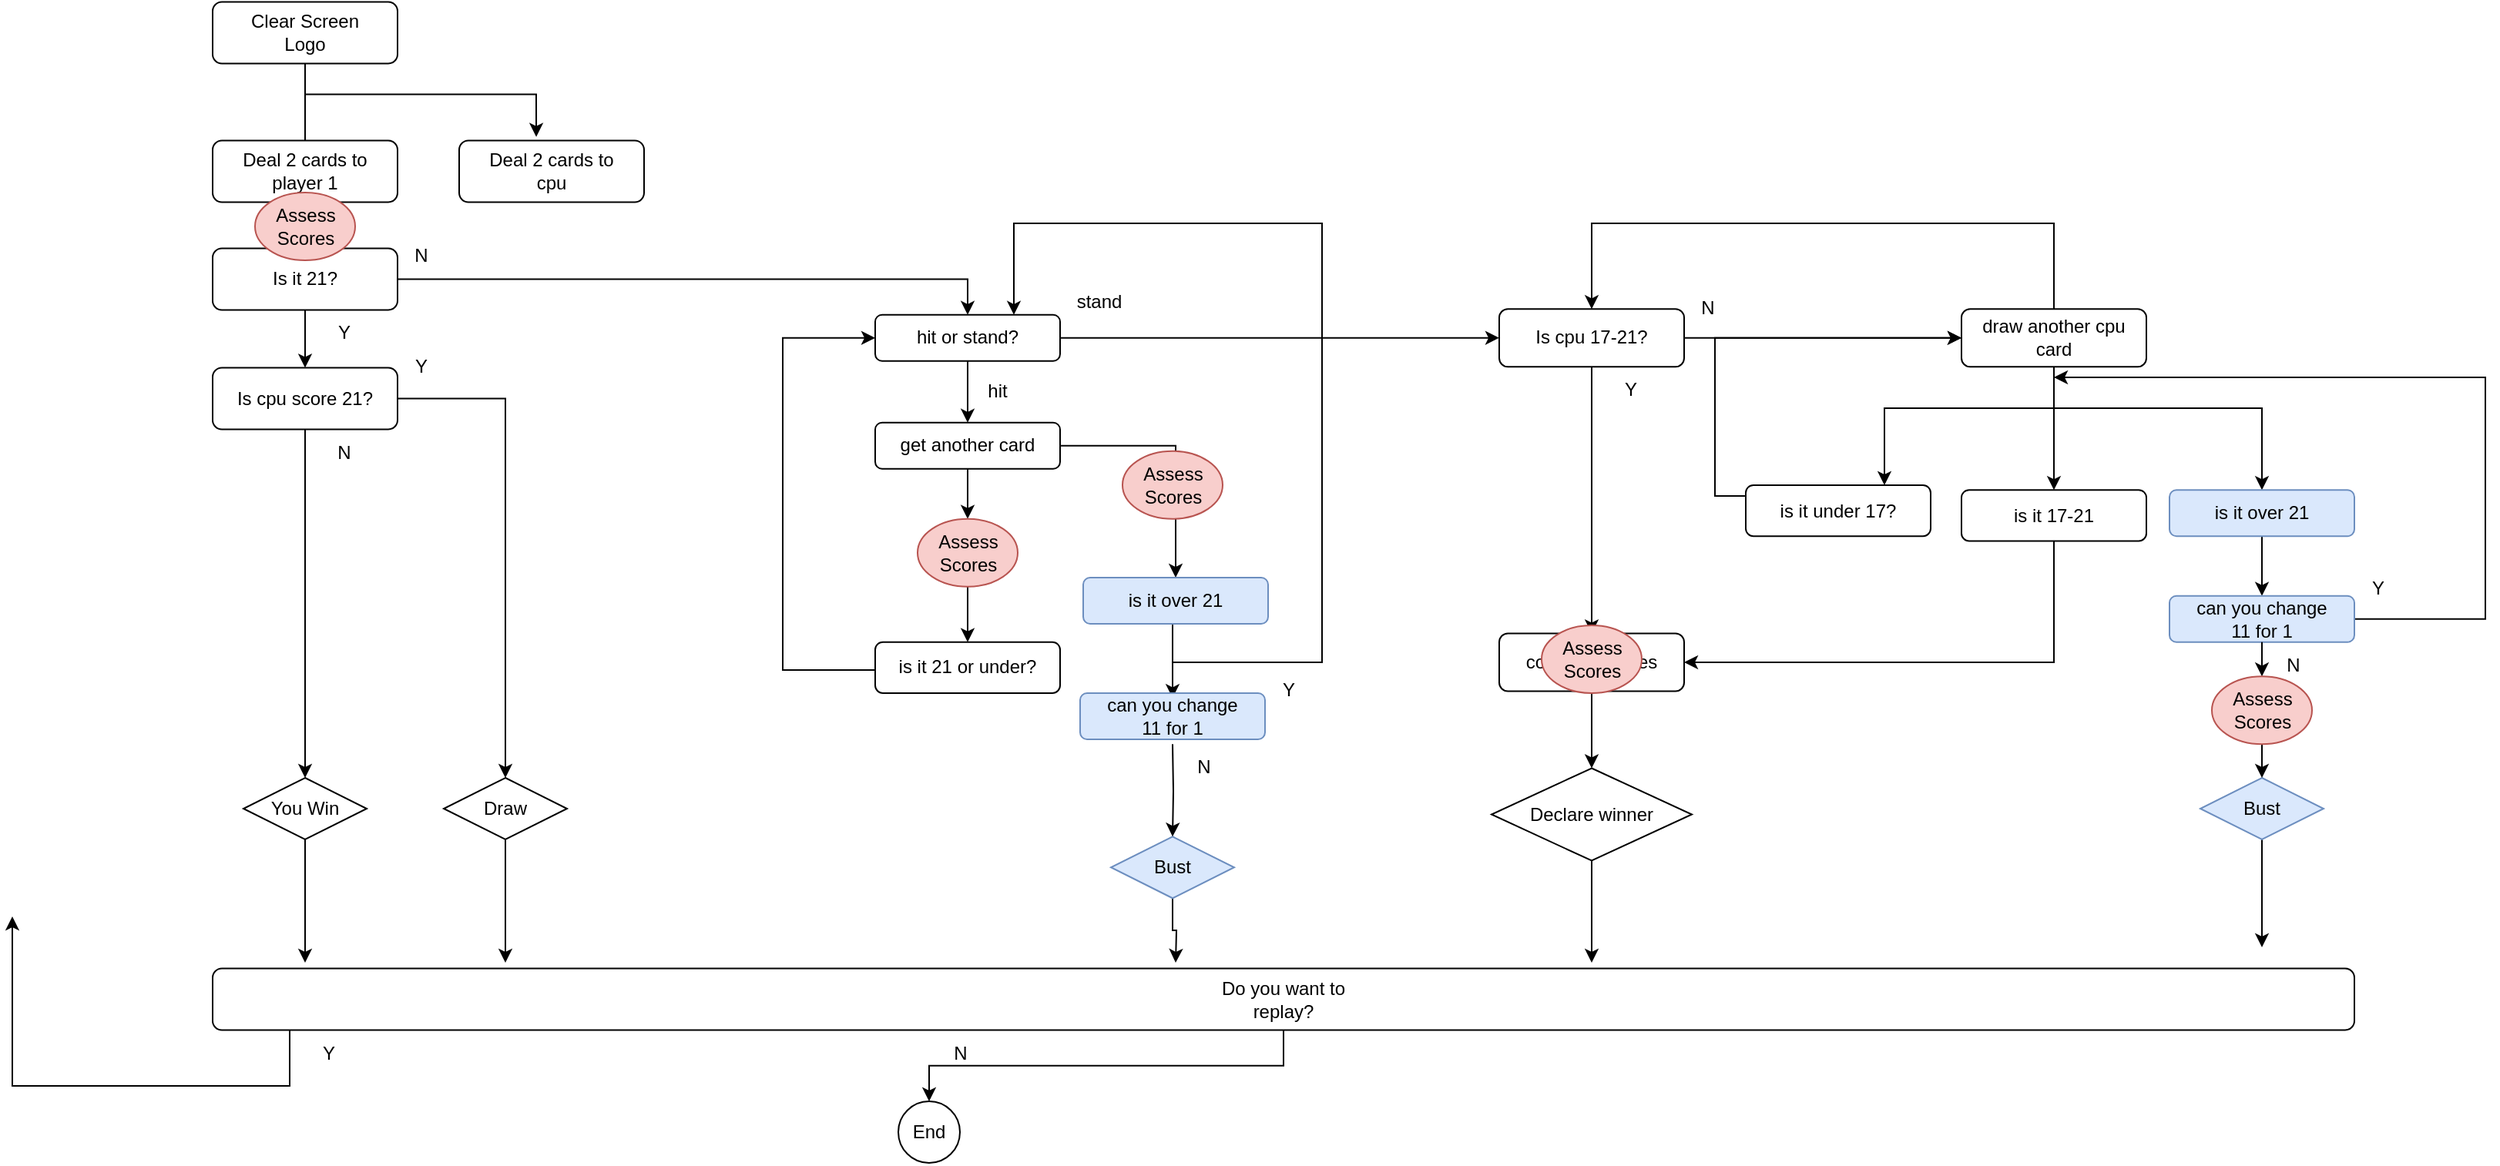 <mxfile version="21.1.1" type="device">
  <diagram id="C5RBs43oDa-KdzZeNtuy" name="Page-1">
    <mxGraphModel dx="1209" dy="788" grid="1" gridSize="10" guides="1" tooltips="1" connect="1" arrows="1" fold="1" page="1" pageScale="1" pageWidth="827" pageHeight="1169" math="0" shadow="0">
      <root>
        <mxCell id="WIyWlLk6GJQsqaUBKTNV-0" />
        <mxCell id="WIyWlLk6GJQsqaUBKTNV-1" parent="WIyWlLk6GJQsqaUBKTNV-0" />
        <mxCell id="Ebo7lZOwBb_7yHwu-Tak-17" style="edgeStyle=orthogonalEdgeStyle;rounded=0;orthogonalLoop=1;jettySize=auto;html=1;entryX=0.5;entryY=0;entryDx=0;entryDy=0;" edge="1" parent="WIyWlLk6GJQsqaUBKTNV-1" source="WIyWlLk6GJQsqaUBKTNV-3" target="Ebo7lZOwBb_7yHwu-Tak-4">
          <mxGeometry relative="1" as="geometry">
            <mxPoint x="200" y="136.25" as="targetPoint" />
            <Array as="points">
              <mxPoint x="200" y="176.25" />
              <mxPoint x="200" y="176.25" />
            </Array>
          </mxGeometry>
        </mxCell>
        <mxCell id="Ebo7lZOwBb_7yHwu-Tak-30" style="edgeStyle=orthogonalEdgeStyle;rounded=0;orthogonalLoop=1;jettySize=auto;html=1;entryX=0.417;entryY=-0.06;entryDx=0;entryDy=0;entryPerimeter=0;" edge="1" parent="WIyWlLk6GJQsqaUBKTNV-1" source="WIyWlLk6GJQsqaUBKTNV-3" target="Ebo7lZOwBb_7yHwu-Tak-8">
          <mxGeometry relative="1" as="geometry">
            <mxPoint x="250" y="206.25" as="targetPoint" />
            <Array as="points">
              <mxPoint x="200" y="126.25" />
              <mxPoint x="350" y="126.25" />
            </Array>
          </mxGeometry>
        </mxCell>
        <mxCell id="WIyWlLk6GJQsqaUBKTNV-3" value="Clear Screen&lt;br&gt;Logo" style="rounded=1;whiteSpace=wrap;html=1;fontSize=12;glass=0;strokeWidth=1;shadow=0;" parent="WIyWlLk6GJQsqaUBKTNV-1" vertex="1">
          <mxGeometry x="140" y="66.25" width="120" height="40" as="geometry" />
        </mxCell>
        <mxCell id="Ebo7lZOwBb_7yHwu-Tak-20" style="edgeStyle=orthogonalEdgeStyle;rounded=0;orthogonalLoop=1;jettySize=auto;html=1;entryX=0.5;entryY=0;entryDx=0;entryDy=0;" edge="1" parent="WIyWlLk6GJQsqaUBKTNV-1" source="Ebo7lZOwBb_7yHwu-Tak-4" target="Ebo7lZOwBb_7yHwu-Tak-7">
          <mxGeometry relative="1" as="geometry" />
        </mxCell>
        <mxCell id="Ebo7lZOwBb_7yHwu-Tak-4" value="Deal 2 cards to&lt;br&gt;player 1" style="rounded=1;whiteSpace=wrap;html=1;fontSize=12;glass=0;strokeWidth=1;shadow=0;" vertex="1" parent="WIyWlLk6GJQsqaUBKTNV-1">
          <mxGeometry x="140" y="156.25" width="120" height="40" as="geometry" />
        </mxCell>
        <mxCell id="Ebo7lZOwBb_7yHwu-Tak-33" style="edgeStyle=orthogonalEdgeStyle;rounded=0;orthogonalLoop=1;jettySize=auto;html=1;entryX=0.5;entryY=0;entryDx=0;entryDy=0;" edge="1" parent="WIyWlLk6GJQsqaUBKTNV-1" source="Ebo7lZOwBb_7yHwu-Tak-7" target="Ebo7lZOwBb_7yHwu-Tak-34">
          <mxGeometry relative="1" as="geometry">
            <mxPoint x="320" y="280" as="targetPoint" />
          </mxGeometry>
        </mxCell>
        <mxCell id="Ebo7lZOwBb_7yHwu-Tak-65" style="edgeStyle=orthogonalEdgeStyle;rounded=0;orthogonalLoop=1;jettySize=auto;html=1;entryX=0.5;entryY=0;entryDx=0;entryDy=0;" edge="1" parent="WIyWlLk6GJQsqaUBKTNV-1" source="Ebo7lZOwBb_7yHwu-Tak-7" target="Ebo7lZOwBb_7yHwu-Tak-62">
          <mxGeometry relative="1" as="geometry" />
        </mxCell>
        <mxCell id="Ebo7lZOwBb_7yHwu-Tak-7" value="Is it 21?" style="rounded=1;whiteSpace=wrap;html=1;fontSize=12;glass=0;strokeWidth=1;shadow=0;" vertex="1" parent="WIyWlLk6GJQsqaUBKTNV-1">
          <mxGeometry x="140" y="226.25" width="120" height="40" as="geometry" />
        </mxCell>
        <mxCell id="Ebo7lZOwBb_7yHwu-Tak-8" value="Deal 2 cards to&lt;br&gt;cpu" style="rounded=1;whiteSpace=wrap;html=1;fontSize=12;glass=0;strokeWidth=1;shadow=0;" vertex="1" parent="WIyWlLk6GJQsqaUBKTNV-1">
          <mxGeometry x="300" y="156.25" width="120" height="40" as="geometry" />
        </mxCell>
        <mxCell id="Ebo7lZOwBb_7yHwu-Tak-9" value="N" style="text;html=1;align=center;verticalAlign=middle;resizable=0;points=[];autosize=1;strokeColor=none;fillColor=none;" vertex="1" parent="WIyWlLk6GJQsqaUBKTNV-1">
          <mxGeometry x="610" y="733.75" width="30" height="30" as="geometry" />
        </mxCell>
        <mxCell id="Ebo7lZOwBb_7yHwu-Tak-128" style="edgeStyle=orthogonalEdgeStyle;rounded=0;orthogonalLoop=1;jettySize=auto;html=1;" edge="1" parent="WIyWlLk6GJQsqaUBKTNV-1" source="Ebo7lZOwBb_7yHwu-Tak-21">
          <mxGeometry relative="1" as="geometry">
            <mxPoint x="200" y="690" as="targetPoint" />
          </mxGeometry>
        </mxCell>
        <mxCell id="Ebo7lZOwBb_7yHwu-Tak-21" value="You Win" style="rhombus;whiteSpace=wrap;html=1;" vertex="1" parent="WIyWlLk6GJQsqaUBKTNV-1">
          <mxGeometry x="160" y="570" width="80" height="40" as="geometry" />
        </mxCell>
        <mxCell id="Ebo7lZOwBb_7yHwu-Tak-27" style="edgeStyle=orthogonalEdgeStyle;rounded=0;orthogonalLoop=1;jettySize=auto;html=1;entryX=0.5;entryY=0;entryDx=0;entryDy=0;" edge="1" parent="WIyWlLk6GJQsqaUBKTNV-1" source="Ebo7lZOwBb_7yHwu-Tak-23" target="Ebo7lZOwBb_7yHwu-Tak-26">
          <mxGeometry relative="1" as="geometry" />
        </mxCell>
        <mxCell id="Ebo7lZOwBb_7yHwu-Tak-95" style="edgeStyle=orthogonalEdgeStyle;rounded=0;orthogonalLoop=1;jettySize=auto;html=1;" edge="1" parent="WIyWlLk6GJQsqaUBKTNV-1" source="Ebo7lZOwBb_7yHwu-Tak-23">
          <mxGeometry relative="1" as="geometry">
            <mxPoint x="10" y="660" as="targetPoint" />
            <Array as="points">
              <mxPoint x="190" y="770" />
              <mxPoint x="10" y="770" />
            </Array>
          </mxGeometry>
        </mxCell>
        <mxCell id="Ebo7lZOwBb_7yHwu-Tak-23" value="Do you want to&lt;br&gt;replay?" style="rounded=1;whiteSpace=wrap;html=1;fontSize=12;glass=0;strokeWidth=1;shadow=0;" vertex="1" parent="WIyWlLk6GJQsqaUBKTNV-1">
          <mxGeometry x="140" y="693.75" width="1390" height="40" as="geometry" />
        </mxCell>
        <mxCell id="Ebo7lZOwBb_7yHwu-Tak-25" value="Y" style="text;html=1;align=center;verticalAlign=middle;resizable=0;points=[];autosize=1;strokeColor=none;fillColor=none;" vertex="1" parent="WIyWlLk6GJQsqaUBKTNV-1">
          <mxGeometry x="200" y="733.75" width="30" height="30" as="geometry" />
        </mxCell>
        <mxCell id="Ebo7lZOwBb_7yHwu-Tak-26" value="End" style="ellipse;whiteSpace=wrap;html=1;aspect=fixed;" vertex="1" parent="WIyWlLk6GJQsqaUBKTNV-1">
          <mxGeometry x="585" y="780" width="40" height="40" as="geometry" />
        </mxCell>
        <mxCell id="Ebo7lZOwBb_7yHwu-Tak-31" value="Y" style="text;html=1;align=center;verticalAlign=middle;resizable=0;points=[];autosize=1;strokeColor=none;fillColor=none;" vertex="1" parent="WIyWlLk6GJQsqaUBKTNV-1">
          <mxGeometry x="210" y="266.25" width="30" height="30" as="geometry" />
        </mxCell>
        <mxCell id="Ebo7lZOwBb_7yHwu-Tak-32" value="N" style="text;html=1;align=center;verticalAlign=middle;resizable=0;points=[];autosize=1;strokeColor=none;fillColor=none;" vertex="1" parent="WIyWlLk6GJQsqaUBKTNV-1">
          <mxGeometry x="260" y="216.25" width="30" height="30" as="geometry" />
        </mxCell>
        <mxCell id="Ebo7lZOwBb_7yHwu-Tak-38" style="edgeStyle=orthogonalEdgeStyle;rounded=0;orthogonalLoop=1;jettySize=auto;html=1;entryX=0.5;entryY=0;entryDx=0;entryDy=0;" edge="1" parent="WIyWlLk6GJQsqaUBKTNV-1" source="Ebo7lZOwBb_7yHwu-Tak-34" target="Ebo7lZOwBb_7yHwu-Tak-35">
          <mxGeometry relative="1" as="geometry" />
        </mxCell>
        <mxCell id="Ebo7lZOwBb_7yHwu-Tak-117" style="edgeStyle=orthogonalEdgeStyle;rounded=0;orthogonalLoop=1;jettySize=auto;html=1;" edge="1" parent="WIyWlLk6GJQsqaUBKTNV-1" source="Ebo7lZOwBb_7yHwu-Tak-34" target="Ebo7lZOwBb_7yHwu-Tak-36">
          <mxGeometry relative="1" as="geometry" />
        </mxCell>
        <mxCell id="Ebo7lZOwBb_7yHwu-Tak-34" value="hit or stand?" style="rounded=1;whiteSpace=wrap;html=1;fontSize=12;glass=0;strokeWidth=1;shadow=0;" vertex="1" parent="WIyWlLk6GJQsqaUBKTNV-1">
          <mxGeometry x="570" y="269.38" width="120" height="30" as="geometry" />
        </mxCell>
        <mxCell id="Ebo7lZOwBb_7yHwu-Tak-101" value="" style="edgeStyle=orthogonalEdgeStyle;rounded=0;orthogonalLoop=1;jettySize=auto;html=1;" edge="1" parent="WIyWlLk6GJQsqaUBKTNV-1" source="Ebo7lZOwBb_7yHwu-Tak-173" target="Ebo7lZOwBb_7yHwu-Tak-85">
          <mxGeometry relative="1" as="geometry" />
        </mxCell>
        <mxCell id="Ebo7lZOwBb_7yHwu-Tak-106" value="" style="edgeStyle=orthogonalEdgeStyle;rounded=0;orthogonalLoop=1;jettySize=auto;html=1;" edge="1" parent="WIyWlLk6GJQsqaUBKTNV-1" source="Ebo7lZOwBb_7yHwu-Tak-35" target="Ebo7lZOwBb_7yHwu-Tak-170">
          <mxGeometry relative="1" as="geometry">
            <mxPoint x="765.0" y="401.88" as="targetPoint" />
          </mxGeometry>
        </mxCell>
        <mxCell id="Ebo7lZOwBb_7yHwu-Tak-35" value="get another card" style="rounded=1;whiteSpace=wrap;html=1;fontSize=12;glass=0;strokeWidth=1;shadow=0;" vertex="1" parent="WIyWlLk6GJQsqaUBKTNV-1">
          <mxGeometry x="570" y="339.38" width="120" height="30" as="geometry" />
        </mxCell>
        <mxCell id="Ebo7lZOwBb_7yHwu-Tak-119" value="" style="edgeStyle=orthogonalEdgeStyle;rounded=0;orthogonalLoop=1;jettySize=auto;html=1;" edge="1" parent="WIyWlLk6GJQsqaUBKTNV-1" source="Ebo7lZOwBb_7yHwu-Tak-36" target="Ebo7lZOwBb_7yHwu-Tak-118">
          <mxGeometry relative="1" as="geometry" />
        </mxCell>
        <mxCell id="Ebo7lZOwBb_7yHwu-Tak-137" value="" style="edgeStyle=orthogonalEdgeStyle;rounded=0;orthogonalLoop=1;jettySize=auto;html=1;" edge="1" parent="WIyWlLk6GJQsqaUBKTNV-1" source="Ebo7lZOwBb_7yHwu-Tak-36" target="Ebo7lZOwBb_7yHwu-Tak-136">
          <mxGeometry relative="1" as="geometry" />
        </mxCell>
        <mxCell id="Ebo7lZOwBb_7yHwu-Tak-36" value="Is cpu 17-21?" style="rounded=1;whiteSpace=wrap;html=1;fontSize=12;glass=0;strokeWidth=1;shadow=0;" vertex="1" parent="WIyWlLk6GJQsqaUBKTNV-1">
          <mxGeometry x="975" y="265.63" width="120" height="37.5" as="geometry" />
        </mxCell>
        <mxCell id="Ebo7lZOwBb_7yHwu-Tak-39" value="hit" style="text;html=1;align=center;verticalAlign=middle;resizable=0;points=[];autosize=1;strokeColor=none;fillColor=none;" vertex="1" parent="WIyWlLk6GJQsqaUBKTNV-1">
          <mxGeometry x="629" y="304.38" width="40" height="30" as="geometry" />
        </mxCell>
        <mxCell id="Ebo7lZOwBb_7yHwu-Tak-40" value="stand" style="text;html=1;align=center;verticalAlign=middle;resizable=0;points=[];autosize=1;strokeColor=none;fillColor=none;" vertex="1" parent="WIyWlLk6GJQsqaUBKTNV-1">
          <mxGeometry x="690" y="246.25" width="50" height="30" as="geometry" />
        </mxCell>
        <mxCell id="Ebo7lZOwBb_7yHwu-Tak-54" value="N" style="text;html=1;align=center;verticalAlign=middle;resizable=0;points=[];autosize=1;strokeColor=none;fillColor=none;" vertex="1" parent="WIyWlLk6GJQsqaUBKTNV-1">
          <mxGeometry x="210" y="343.75" width="30" height="30" as="geometry" />
        </mxCell>
        <mxCell id="Ebo7lZOwBb_7yHwu-Tak-129" style="edgeStyle=orthogonalEdgeStyle;rounded=0;orthogonalLoop=1;jettySize=auto;html=1;" edge="1" parent="WIyWlLk6GJQsqaUBKTNV-1" source="Ebo7lZOwBb_7yHwu-Tak-55">
          <mxGeometry relative="1" as="geometry">
            <mxPoint x="330" y="690" as="targetPoint" />
          </mxGeometry>
        </mxCell>
        <mxCell id="Ebo7lZOwBb_7yHwu-Tak-55" value="Draw" style="rhombus;whiteSpace=wrap;html=1;" vertex="1" parent="WIyWlLk6GJQsqaUBKTNV-1">
          <mxGeometry x="290" y="570" width="80" height="40" as="geometry" />
        </mxCell>
        <mxCell id="Ebo7lZOwBb_7yHwu-Tak-92" style="edgeStyle=orthogonalEdgeStyle;rounded=0;orthogonalLoop=1;jettySize=auto;html=1;entryX=0.5;entryY=0;entryDx=0;entryDy=0;" edge="1" parent="WIyWlLk6GJQsqaUBKTNV-1" source="Ebo7lZOwBb_7yHwu-Tak-62" target="Ebo7lZOwBb_7yHwu-Tak-55">
          <mxGeometry relative="1" as="geometry" />
        </mxCell>
        <mxCell id="Ebo7lZOwBb_7yHwu-Tak-99" style="edgeStyle=orthogonalEdgeStyle;rounded=0;orthogonalLoop=1;jettySize=auto;html=1;" edge="1" parent="WIyWlLk6GJQsqaUBKTNV-1" source="Ebo7lZOwBb_7yHwu-Tak-62" target="Ebo7lZOwBb_7yHwu-Tak-21">
          <mxGeometry relative="1" as="geometry" />
        </mxCell>
        <mxCell id="Ebo7lZOwBb_7yHwu-Tak-62" value="Is cpu score 21?" style="rounded=1;whiteSpace=wrap;html=1;fontSize=12;glass=0;strokeWidth=1;shadow=0;" vertex="1" parent="WIyWlLk6GJQsqaUBKTNV-1">
          <mxGeometry x="140" y="303.75" width="120" height="40" as="geometry" />
        </mxCell>
        <mxCell id="Ebo7lZOwBb_7yHwu-Tak-81" value="Y" style="text;html=1;align=center;verticalAlign=middle;resizable=0;points=[];autosize=1;strokeColor=none;fillColor=none;" vertex="1" parent="WIyWlLk6GJQsqaUBKTNV-1">
          <mxGeometry x="823" y="498.13" width="30" height="30" as="geometry" />
        </mxCell>
        <mxCell id="Ebo7lZOwBb_7yHwu-Tak-109" style="edgeStyle=orthogonalEdgeStyle;rounded=0;orthogonalLoop=1;jettySize=auto;html=1;entryX=0;entryY=0.5;entryDx=0;entryDy=0;" edge="1" parent="WIyWlLk6GJQsqaUBKTNV-1" source="Ebo7lZOwBb_7yHwu-Tak-85" target="Ebo7lZOwBb_7yHwu-Tak-34">
          <mxGeometry relative="1" as="geometry">
            <Array as="points">
              <mxPoint x="510" y="500" />
              <mxPoint x="510" y="284" />
            </Array>
          </mxGeometry>
        </mxCell>
        <mxCell id="Ebo7lZOwBb_7yHwu-Tak-85" value="is it 21 or under?" style="rounded=1;whiteSpace=wrap;html=1;fontSize=12;glass=0;strokeWidth=1;shadow=0;" vertex="1" parent="WIyWlLk6GJQsqaUBKTNV-1">
          <mxGeometry x="570" y="481.87" width="120" height="33.12" as="geometry" />
        </mxCell>
        <mxCell id="Ebo7lZOwBb_7yHwu-Tak-130" style="edgeStyle=orthogonalEdgeStyle;rounded=0;orthogonalLoop=1;jettySize=auto;html=1;" edge="1" parent="WIyWlLk6GJQsqaUBKTNV-1" source="Ebo7lZOwBb_7yHwu-Tak-87">
          <mxGeometry relative="1" as="geometry">
            <mxPoint x="765" y="690" as="targetPoint" />
          </mxGeometry>
        </mxCell>
        <mxCell id="Ebo7lZOwBb_7yHwu-Tak-87" value="Bust" style="rhombus;whiteSpace=wrap;html=1;fillColor=#dae8fc;strokeColor=#6c8ebf;" vertex="1" parent="WIyWlLk6GJQsqaUBKTNV-1">
          <mxGeometry x="723" y="608.13" width="80" height="40" as="geometry" />
        </mxCell>
        <mxCell id="Ebo7lZOwBb_7yHwu-Tak-93" value="Y" style="text;html=1;align=center;verticalAlign=middle;resizable=0;points=[];autosize=1;strokeColor=none;fillColor=none;" vertex="1" parent="WIyWlLk6GJQsqaUBKTNV-1">
          <mxGeometry x="260" y="287.5" width="30" height="30" as="geometry" />
        </mxCell>
        <mxCell id="Ebo7lZOwBb_7yHwu-Tak-111" value="" style="edgeStyle=orthogonalEdgeStyle;rounded=0;orthogonalLoop=1;jettySize=auto;html=1;" edge="1" parent="WIyWlLk6GJQsqaUBKTNV-1">
          <mxGeometry relative="1" as="geometry">
            <mxPoint x="763" y="470.01" as="sourcePoint" />
            <mxPoint x="763" y="518.13" as="targetPoint" />
          </mxGeometry>
        </mxCell>
        <mxCell id="Ebo7lZOwBb_7yHwu-Tak-113" style="edgeStyle=orthogonalEdgeStyle;rounded=0;orthogonalLoop=1;jettySize=auto;html=1;entryX=0.5;entryY=0;entryDx=0;entryDy=0;" edge="1" parent="WIyWlLk6GJQsqaUBKTNV-1" target="Ebo7lZOwBb_7yHwu-Tak-87">
          <mxGeometry relative="1" as="geometry">
            <mxPoint x="763" y="628.13" as="targetPoint" />
            <mxPoint x="763" y="548.13" as="sourcePoint" />
          </mxGeometry>
        </mxCell>
        <mxCell id="Ebo7lZOwBb_7yHwu-Tak-114" style="edgeStyle=orthogonalEdgeStyle;rounded=0;orthogonalLoop=1;jettySize=auto;html=1;entryX=0.75;entryY=0;entryDx=0;entryDy=0;" edge="1" parent="WIyWlLk6GJQsqaUBKTNV-1" source="Ebo7lZOwBb_7yHwu-Tak-110" target="Ebo7lZOwBb_7yHwu-Tak-34">
          <mxGeometry relative="1" as="geometry">
            <mxPoint x="890" y="495" as="targetPoint" />
            <Array as="points">
              <mxPoint x="860" y="495" />
              <mxPoint x="860" y="210" />
              <mxPoint x="660" y="210" />
            </Array>
          </mxGeometry>
        </mxCell>
        <mxCell id="Ebo7lZOwBb_7yHwu-Tak-110" value="can you change&lt;br&gt;11 for 1" style="rounded=1;whiteSpace=wrap;html=1;fontSize=12;glass=0;strokeWidth=1;shadow=0;fillColor=#dae8fc;strokeColor=#6c8ebf;" vertex="1" parent="WIyWlLk6GJQsqaUBKTNV-1">
          <mxGeometry x="703" y="514.99" width="120" height="30" as="geometry" />
        </mxCell>
        <mxCell id="Ebo7lZOwBb_7yHwu-Tak-115" value="N" style="text;html=1;align=center;verticalAlign=middle;resizable=0;points=[];autosize=1;strokeColor=none;fillColor=none;" vertex="1" parent="WIyWlLk6GJQsqaUBKTNV-1">
          <mxGeometry x="768" y="548.13" width="30" height="30" as="geometry" />
        </mxCell>
        <mxCell id="Ebo7lZOwBb_7yHwu-Tak-125" value="" style="edgeStyle=orthogonalEdgeStyle;rounded=0;orthogonalLoop=1;jettySize=auto;html=1;entryX=0.5;entryY=0;entryDx=0;entryDy=0;" edge="1" parent="WIyWlLk6GJQsqaUBKTNV-1" source="Ebo7lZOwBb_7yHwu-Tak-118" target="Ebo7lZOwBb_7yHwu-Tak-133">
          <mxGeometry relative="1" as="geometry">
            <mxPoint x="1035" y="479.38" as="targetPoint" />
          </mxGeometry>
        </mxCell>
        <mxCell id="Ebo7lZOwBb_7yHwu-Tak-118" value="compare scores" style="rounded=1;whiteSpace=wrap;html=1;fontSize=12;glass=0;strokeWidth=1;shadow=0;" vertex="1" parent="WIyWlLk6GJQsqaUBKTNV-1">
          <mxGeometry x="975" y="476.25" width="120" height="37.5" as="geometry" />
        </mxCell>
        <mxCell id="Ebo7lZOwBb_7yHwu-Tak-120" value="Y" style="text;html=1;align=center;verticalAlign=middle;resizable=0;points=[];autosize=1;strokeColor=none;fillColor=none;" vertex="1" parent="WIyWlLk6GJQsqaUBKTNV-1">
          <mxGeometry x="1045" y="303.13" width="30" height="30" as="geometry" />
        </mxCell>
        <mxCell id="Ebo7lZOwBb_7yHwu-Tak-122" value="N" style="text;html=1;align=center;verticalAlign=middle;resizable=0;points=[];autosize=1;strokeColor=none;fillColor=none;" vertex="1" parent="WIyWlLk6GJQsqaUBKTNV-1">
          <mxGeometry x="1095" y="250" width="30" height="30" as="geometry" />
        </mxCell>
        <mxCell id="Ebo7lZOwBb_7yHwu-Tak-131" style="edgeStyle=orthogonalEdgeStyle;rounded=0;orthogonalLoop=1;jettySize=auto;html=1;exitX=0.5;exitY=1;exitDx=0;exitDy=0;" edge="1" parent="WIyWlLk6GJQsqaUBKTNV-1" source="Ebo7lZOwBb_7yHwu-Tak-133">
          <mxGeometry relative="1" as="geometry">
            <mxPoint x="1035" y="690" as="targetPoint" />
            <mxPoint x="965" y="559.38" as="sourcePoint" />
          </mxGeometry>
        </mxCell>
        <mxCell id="Ebo7lZOwBb_7yHwu-Tak-133" value="Declare winner" style="rhombus;whiteSpace=wrap;html=1;" vertex="1" parent="WIyWlLk6GJQsqaUBKTNV-1">
          <mxGeometry x="970" y="563.75" width="130" height="60" as="geometry" />
        </mxCell>
        <mxCell id="Ebo7lZOwBb_7yHwu-Tak-138" style="edgeStyle=orthogonalEdgeStyle;rounded=0;orthogonalLoop=1;jettySize=auto;html=1;entryX=0.5;entryY=0;entryDx=0;entryDy=0;exitX=0.5;exitY=0;exitDx=0;exitDy=0;" edge="1" parent="WIyWlLk6GJQsqaUBKTNV-1" source="Ebo7lZOwBb_7yHwu-Tak-136" target="Ebo7lZOwBb_7yHwu-Tak-36">
          <mxGeometry relative="1" as="geometry">
            <Array as="points">
              <mxPoint x="1335" y="210" />
              <mxPoint x="1035" y="210" />
            </Array>
          </mxGeometry>
        </mxCell>
        <mxCell id="Ebo7lZOwBb_7yHwu-Tak-150" style="edgeStyle=orthogonalEdgeStyle;rounded=0;orthogonalLoop=1;jettySize=auto;html=1;entryX=0.5;entryY=0;entryDx=0;entryDy=0;" edge="1" parent="WIyWlLk6GJQsqaUBKTNV-1" source="Ebo7lZOwBb_7yHwu-Tak-136" target="Ebo7lZOwBb_7yHwu-Tak-143">
          <mxGeometry relative="1" as="geometry">
            <Array as="points">
              <mxPoint x="1335" y="330" />
              <mxPoint x="1470" y="330" />
            </Array>
          </mxGeometry>
        </mxCell>
        <mxCell id="Ebo7lZOwBb_7yHwu-Tak-156" style="edgeStyle=orthogonalEdgeStyle;rounded=0;orthogonalLoop=1;jettySize=auto;html=1;entryX=0.5;entryY=0;entryDx=0;entryDy=0;" edge="1" parent="WIyWlLk6GJQsqaUBKTNV-1" source="Ebo7lZOwBb_7yHwu-Tak-136" target="Ebo7lZOwBb_7yHwu-Tak-140">
          <mxGeometry relative="1" as="geometry" />
        </mxCell>
        <mxCell id="Ebo7lZOwBb_7yHwu-Tak-157" style="edgeStyle=orthogonalEdgeStyle;rounded=0;orthogonalLoop=1;jettySize=auto;html=1;entryX=0.75;entryY=0;entryDx=0;entryDy=0;" edge="1" parent="WIyWlLk6GJQsqaUBKTNV-1" source="Ebo7lZOwBb_7yHwu-Tak-136" target="Ebo7lZOwBb_7yHwu-Tak-154">
          <mxGeometry relative="1" as="geometry">
            <Array as="points">
              <mxPoint x="1335" y="330" />
              <mxPoint x="1225" y="330" />
            </Array>
          </mxGeometry>
        </mxCell>
        <mxCell id="Ebo7lZOwBb_7yHwu-Tak-136" value="draw another cpu card" style="rounded=1;whiteSpace=wrap;html=1;fontSize=12;glass=0;strokeWidth=1;shadow=0;" vertex="1" parent="WIyWlLk6GJQsqaUBKTNV-1">
          <mxGeometry x="1275" y="265.63" width="120" height="37.5" as="geometry" />
        </mxCell>
        <mxCell id="Ebo7lZOwBb_7yHwu-Tak-139" value="Y" style="text;html=1;align=center;verticalAlign=middle;resizable=0;points=[];autosize=1;strokeColor=none;fillColor=none;" vertex="1" parent="WIyWlLk6GJQsqaUBKTNV-1">
          <mxGeometry x="1530" y="431.87" width="30" height="30" as="geometry" />
        </mxCell>
        <mxCell id="Ebo7lZOwBb_7yHwu-Tak-158" style="edgeStyle=orthogonalEdgeStyle;rounded=0;orthogonalLoop=1;jettySize=auto;html=1;entryX=1;entryY=0.5;entryDx=0;entryDy=0;" edge="1" parent="WIyWlLk6GJQsqaUBKTNV-1" source="Ebo7lZOwBb_7yHwu-Tak-140" target="Ebo7lZOwBb_7yHwu-Tak-118">
          <mxGeometry relative="1" as="geometry">
            <Array as="points">
              <mxPoint x="1335" y="495" />
            </Array>
          </mxGeometry>
        </mxCell>
        <mxCell id="Ebo7lZOwBb_7yHwu-Tak-140" value="is it 17-21" style="rounded=1;whiteSpace=wrap;html=1;fontSize=12;glass=0;strokeWidth=1;shadow=0;" vertex="1" parent="WIyWlLk6GJQsqaUBKTNV-1">
          <mxGeometry x="1275" y="383.12" width="120" height="33.12" as="geometry" />
        </mxCell>
        <mxCell id="Ebo7lZOwBb_7yHwu-Tak-167" style="edgeStyle=orthogonalEdgeStyle;rounded=0;orthogonalLoop=1;jettySize=auto;html=1;" edge="1" parent="WIyWlLk6GJQsqaUBKTNV-1" source="Ebo7lZOwBb_7yHwu-Tak-141">
          <mxGeometry relative="1" as="geometry">
            <mxPoint x="1470" y="680" as="targetPoint" />
          </mxGeometry>
        </mxCell>
        <mxCell id="Ebo7lZOwBb_7yHwu-Tak-141" value="Bust" style="rhombus;whiteSpace=wrap;html=1;fillColor=#dae8fc;strokeColor=#6c8ebf;" vertex="1" parent="WIyWlLk6GJQsqaUBKTNV-1">
          <mxGeometry x="1430" y="570" width="80" height="40" as="geometry" />
        </mxCell>
        <mxCell id="Ebo7lZOwBb_7yHwu-Tak-142" value="" style="edgeStyle=orthogonalEdgeStyle;rounded=0;orthogonalLoop=1;jettySize=auto;html=1;" edge="1" parent="WIyWlLk6GJQsqaUBKTNV-1" source="Ebo7lZOwBb_7yHwu-Tak-143" target="Ebo7lZOwBb_7yHwu-Tak-146">
          <mxGeometry relative="1" as="geometry" />
        </mxCell>
        <mxCell id="Ebo7lZOwBb_7yHwu-Tak-143" value="is it over 21" style="rounded=1;whiteSpace=wrap;html=1;fontSize=12;glass=0;strokeWidth=1;shadow=0;fillColor=#dae8fc;strokeColor=#6c8ebf;" vertex="1" parent="WIyWlLk6GJQsqaUBKTNV-1">
          <mxGeometry x="1410" y="383.12" width="120" height="30" as="geometry" />
        </mxCell>
        <mxCell id="Ebo7lZOwBb_7yHwu-Tak-145" style="edgeStyle=orthogonalEdgeStyle;rounded=0;orthogonalLoop=1;jettySize=auto;html=1;entryX=0.5;entryY=0;entryDx=0;entryDy=0;" edge="1" parent="WIyWlLk6GJQsqaUBKTNV-1" source="Ebo7lZOwBb_7yHwu-Tak-177" target="Ebo7lZOwBb_7yHwu-Tak-141">
          <mxGeometry relative="1" as="geometry">
            <mxPoint x="1470" y="590" as="targetPoint" />
          </mxGeometry>
        </mxCell>
        <mxCell id="Ebo7lZOwBb_7yHwu-Tak-159" style="edgeStyle=orthogonalEdgeStyle;rounded=0;orthogonalLoop=1;jettySize=auto;html=1;" edge="1" parent="WIyWlLk6GJQsqaUBKTNV-1" source="Ebo7lZOwBb_7yHwu-Tak-146">
          <mxGeometry relative="1" as="geometry">
            <mxPoint x="1335" y="310" as="targetPoint" />
            <Array as="points">
              <mxPoint x="1615" y="467" />
              <mxPoint x="1615" y="310" />
            </Array>
          </mxGeometry>
        </mxCell>
        <mxCell id="Ebo7lZOwBb_7yHwu-Tak-146" value="can you change&lt;br&gt;11 for 1" style="rounded=1;whiteSpace=wrap;html=1;fontSize=12;glass=0;strokeWidth=1;shadow=0;fillColor=#dae8fc;strokeColor=#6c8ebf;" vertex="1" parent="WIyWlLk6GJQsqaUBKTNV-1">
          <mxGeometry x="1410" y="451.87" width="120" height="30" as="geometry" />
        </mxCell>
        <mxCell id="Ebo7lZOwBb_7yHwu-Tak-147" value="N" style="text;html=1;align=center;verticalAlign=middle;resizable=0;points=[];autosize=1;strokeColor=none;fillColor=none;" vertex="1" parent="WIyWlLk6GJQsqaUBKTNV-1">
          <mxGeometry x="1475" y="481.87" width="30" height="30" as="geometry" />
        </mxCell>
        <mxCell id="Ebo7lZOwBb_7yHwu-Tak-155" style="edgeStyle=orthogonalEdgeStyle;rounded=0;orthogonalLoop=1;jettySize=auto;html=1;entryX=0;entryY=0.5;entryDx=0;entryDy=0;" edge="1" parent="WIyWlLk6GJQsqaUBKTNV-1" source="Ebo7lZOwBb_7yHwu-Tak-154" target="Ebo7lZOwBb_7yHwu-Tak-136">
          <mxGeometry relative="1" as="geometry">
            <Array as="points">
              <mxPoint x="1115" y="387" />
              <mxPoint x="1115" y="284" />
            </Array>
          </mxGeometry>
        </mxCell>
        <mxCell id="Ebo7lZOwBb_7yHwu-Tak-154" value="is it under 17?" style="rounded=1;whiteSpace=wrap;html=1;fontSize=12;glass=0;strokeWidth=1;shadow=0;" vertex="1" parent="WIyWlLk6GJQsqaUBKTNV-1">
          <mxGeometry x="1135" y="380" width="120" height="33.12" as="geometry" />
        </mxCell>
        <mxCell id="Ebo7lZOwBb_7yHwu-Tak-170" value="is it over 21" style="rounded=1;whiteSpace=wrap;html=1;fontSize=12;glass=0;strokeWidth=1;shadow=0;fillColor=#dae8fc;strokeColor=#6c8ebf;" vertex="1" parent="WIyWlLk6GJQsqaUBKTNV-1">
          <mxGeometry x="705" y="440" width="120" height="30" as="geometry" />
        </mxCell>
        <mxCell id="Ebo7lZOwBb_7yHwu-Tak-172" value="Assess&lt;br&gt;Scores" style="ellipse;whiteSpace=wrap;html=1;fillColor=#f8cecc;strokeColor=#b85450;" vertex="1" parent="WIyWlLk6GJQsqaUBKTNV-1">
          <mxGeometry x="167.5" y="190" width="65" height="44" as="geometry" />
        </mxCell>
        <mxCell id="Ebo7lZOwBb_7yHwu-Tak-174" value="" style="edgeStyle=orthogonalEdgeStyle;rounded=0;orthogonalLoop=1;jettySize=auto;html=1;" edge="1" parent="WIyWlLk6GJQsqaUBKTNV-1" source="Ebo7lZOwBb_7yHwu-Tak-35" target="Ebo7lZOwBb_7yHwu-Tak-173">
          <mxGeometry relative="1" as="geometry">
            <mxPoint x="630" y="369" as="sourcePoint" />
            <mxPoint x="630" y="402" as="targetPoint" />
          </mxGeometry>
        </mxCell>
        <mxCell id="Ebo7lZOwBb_7yHwu-Tak-173" value="Assess&lt;br&gt;Scores" style="ellipse;whiteSpace=wrap;html=1;fillColor=#f8cecc;strokeColor=#b85450;" vertex="1" parent="WIyWlLk6GJQsqaUBKTNV-1">
          <mxGeometry x="597.5" y="401.87" width="65" height="44" as="geometry" />
        </mxCell>
        <mxCell id="Ebo7lZOwBb_7yHwu-Tak-175" value="Assess&lt;br&gt;Scores" style="ellipse;whiteSpace=wrap;html=1;fillColor=#f8cecc;strokeColor=#b85450;" vertex="1" parent="WIyWlLk6GJQsqaUBKTNV-1">
          <mxGeometry x="730.5" y="357.87" width="65" height="44" as="geometry" />
        </mxCell>
        <mxCell id="Ebo7lZOwBb_7yHwu-Tak-176" value="Assess&lt;br&gt;Scores" style="ellipse;whiteSpace=wrap;html=1;fillColor=#f8cecc;strokeColor=#b85450;" vertex="1" parent="WIyWlLk6GJQsqaUBKTNV-1">
          <mxGeometry x="1002.5" y="470.99" width="65" height="44" as="geometry" />
        </mxCell>
        <mxCell id="Ebo7lZOwBb_7yHwu-Tak-178" value="" style="edgeStyle=orthogonalEdgeStyle;rounded=0;orthogonalLoop=1;jettySize=auto;html=1;entryX=0.5;entryY=0;entryDx=0;entryDy=0;" edge="1" parent="WIyWlLk6GJQsqaUBKTNV-1" source="Ebo7lZOwBb_7yHwu-Tak-146" target="Ebo7lZOwBb_7yHwu-Tak-177">
          <mxGeometry relative="1" as="geometry">
            <mxPoint x="1470" y="570" as="targetPoint" />
            <mxPoint x="1470" y="482" as="sourcePoint" />
          </mxGeometry>
        </mxCell>
        <mxCell id="Ebo7lZOwBb_7yHwu-Tak-177" value="Assess&lt;br&gt;Scores" style="ellipse;whiteSpace=wrap;html=1;fillColor=#f8cecc;strokeColor=#b85450;" vertex="1" parent="WIyWlLk6GJQsqaUBKTNV-1">
          <mxGeometry x="1437.5" y="504.13" width="65" height="44" as="geometry" />
        </mxCell>
      </root>
    </mxGraphModel>
  </diagram>
</mxfile>
